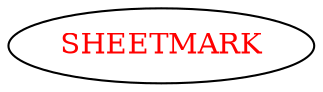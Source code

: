 digraph dependencyGraph {
 concentrate=true;
 ranksep="2.0";
 rankdir="LR"; 
 splines="ortho";
"SHEETMARK" [fontcolor="red"];
}